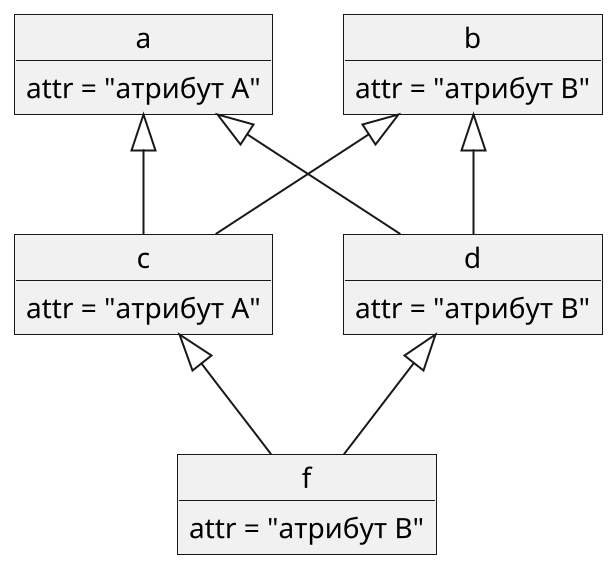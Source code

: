 @startuml

' !theme monokai_npp from ..\.styles
scale 2

object a {
    attr = "атрибут A"
}
object b {
    attr = "атрибут B"
}
object c {
    attr = "атрибут A"
}
object d {
    attr = "атрибут B"
}
object f {
    attr = "атрибут B"
}

a <|-- c
b <|-- c
a <|-- d
b <|-- d
c <|-- f
d <|-- f

@enduml
